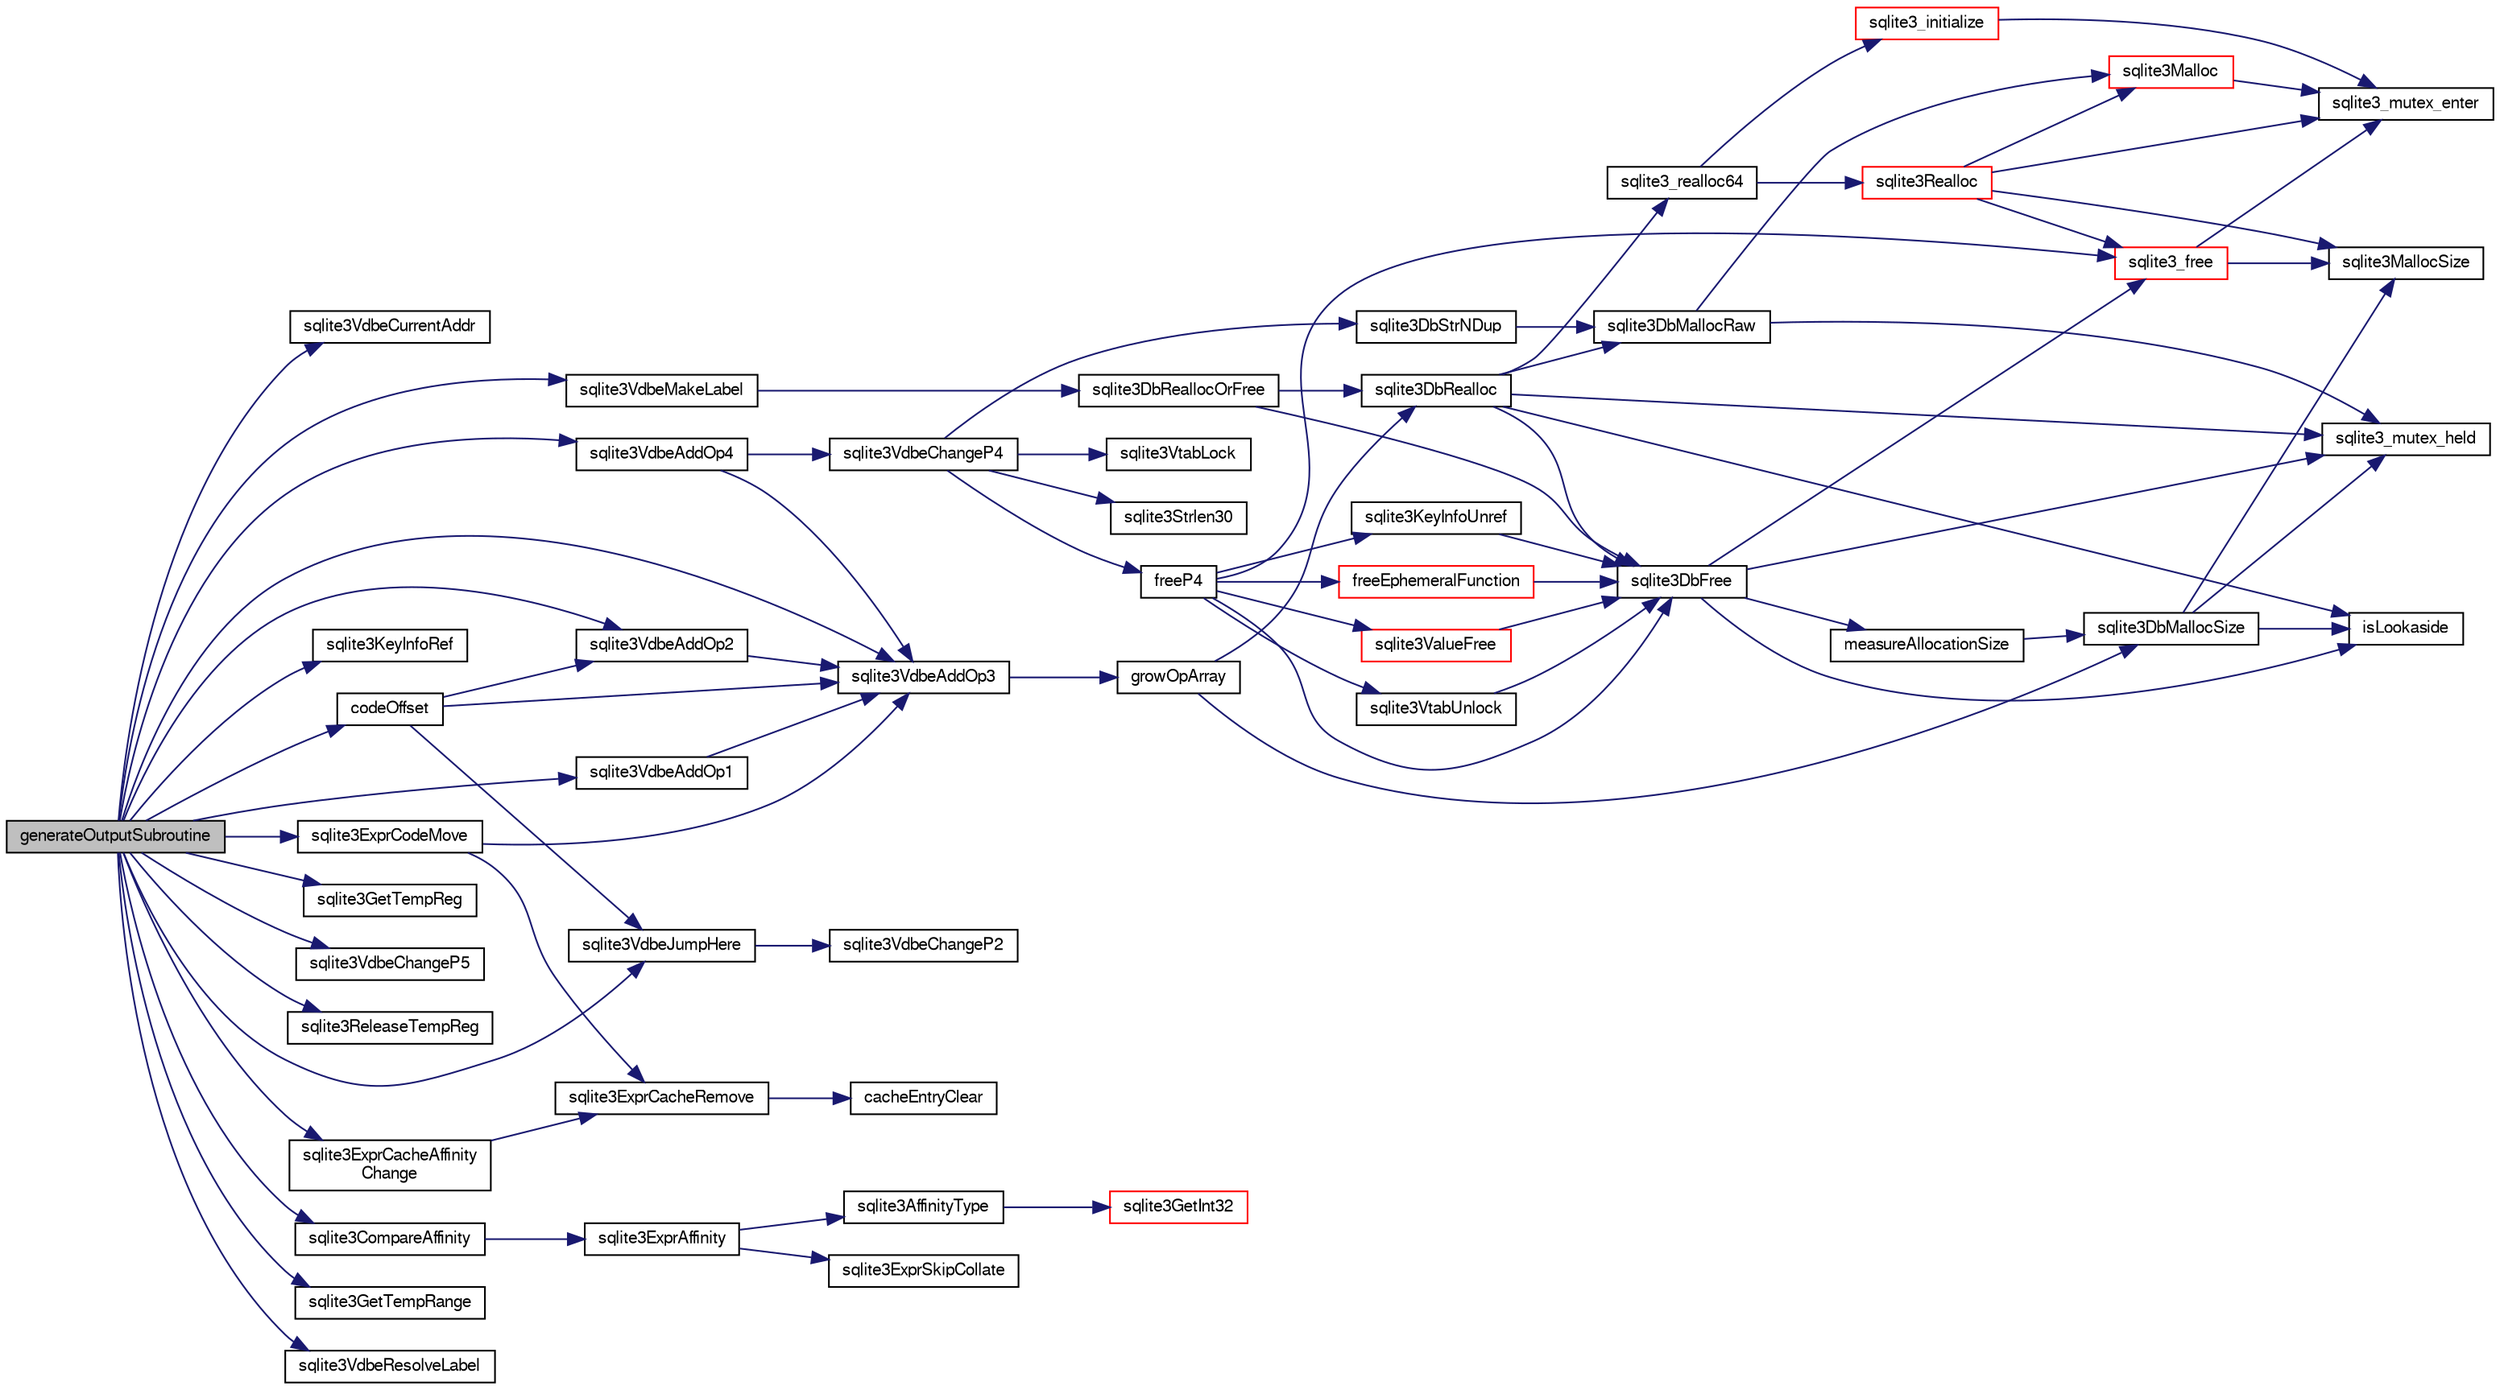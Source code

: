 digraph "generateOutputSubroutine"
{
  edge [fontname="FreeSans",fontsize="10",labelfontname="FreeSans",labelfontsize="10"];
  node [fontname="FreeSans",fontsize="10",shape=record];
  rankdir="LR";
  Node124042 [label="generateOutputSubroutine",height=0.2,width=0.4,color="black", fillcolor="grey75", style="filled", fontcolor="black"];
  Node124042 -> Node124043 [color="midnightblue",fontsize="10",style="solid",fontname="FreeSans"];
  Node124043 [label="sqlite3VdbeCurrentAddr",height=0.2,width=0.4,color="black", fillcolor="white", style="filled",URL="$sqlite3_8c.html#a5e2bf0933a091bdfd7f0acd86a894889"];
  Node124042 -> Node124044 [color="midnightblue",fontsize="10",style="solid",fontname="FreeSans"];
  Node124044 [label="sqlite3VdbeMakeLabel",height=0.2,width=0.4,color="black", fillcolor="white", style="filled",URL="$sqlite3_8c.html#acf57ce8fb6f3c634375c019f5ebe66f6"];
  Node124044 -> Node124045 [color="midnightblue",fontsize="10",style="solid",fontname="FreeSans"];
  Node124045 [label="sqlite3DbReallocOrFree",height=0.2,width=0.4,color="black", fillcolor="white", style="filled",URL="$sqlite3_8c.html#a532a9fd62eeb46b61885a0fff075231c"];
  Node124045 -> Node124046 [color="midnightblue",fontsize="10",style="solid",fontname="FreeSans"];
  Node124046 [label="sqlite3DbRealloc",height=0.2,width=0.4,color="black", fillcolor="white", style="filled",URL="$sqlite3_8c.html#ae028f4902a9d29bcaf310ff289ee87dc"];
  Node124046 -> Node124047 [color="midnightblue",fontsize="10",style="solid",fontname="FreeSans"];
  Node124047 [label="sqlite3_mutex_held",height=0.2,width=0.4,color="black", fillcolor="white", style="filled",URL="$sqlite3_8c.html#acf77da68932b6bc163c5e68547ecc3e7"];
  Node124046 -> Node124048 [color="midnightblue",fontsize="10",style="solid",fontname="FreeSans"];
  Node124048 [label="sqlite3DbMallocRaw",height=0.2,width=0.4,color="black", fillcolor="white", style="filled",URL="$sqlite3_8c.html#abbe8be0cf7175e11ddc3e2218fad924e"];
  Node124048 -> Node124047 [color="midnightblue",fontsize="10",style="solid",fontname="FreeSans"];
  Node124048 -> Node124049 [color="midnightblue",fontsize="10",style="solid",fontname="FreeSans"];
  Node124049 [label="sqlite3Malloc",height=0.2,width=0.4,color="red", fillcolor="white", style="filled",URL="$sqlite3_8c.html#a361a2eaa846b1885f123abe46f5d8b2b"];
  Node124049 -> Node124050 [color="midnightblue",fontsize="10",style="solid",fontname="FreeSans"];
  Node124050 [label="sqlite3_mutex_enter",height=0.2,width=0.4,color="black", fillcolor="white", style="filled",URL="$sqlite3_8c.html#a1c12cde690bd89f104de5cbad12a6bf5"];
  Node124046 -> Node124059 [color="midnightblue",fontsize="10",style="solid",fontname="FreeSans"];
  Node124059 [label="isLookaside",height=0.2,width=0.4,color="black", fillcolor="white", style="filled",URL="$sqlite3_8c.html#a770fa05ff9717b75e16f4d968a77b897"];
  Node124046 -> Node124060 [color="midnightblue",fontsize="10",style="solid",fontname="FreeSans"];
  Node124060 [label="sqlite3DbFree",height=0.2,width=0.4,color="black", fillcolor="white", style="filled",URL="$sqlite3_8c.html#ac70ab821a6607b4a1b909582dc37a069"];
  Node124060 -> Node124047 [color="midnightblue",fontsize="10",style="solid",fontname="FreeSans"];
  Node124060 -> Node124061 [color="midnightblue",fontsize="10",style="solid",fontname="FreeSans"];
  Node124061 [label="measureAllocationSize",height=0.2,width=0.4,color="black", fillcolor="white", style="filled",URL="$sqlite3_8c.html#a45731e644a22fdb756e2b6337224217a"];
  Node124061 -> Node124062 [color="midnightblue",fontsize="10",style="solid",fontname="FreeSans"];
  Node124062 [label="sqlite3DbMallocSize",height=0.2,width=0.4,color="black", fillcolor="white", style="filled",URL="$sqlite3_8c.html#aa397e5a8a03495203a0767abf0a71f86"];
  Node124062 -> Node124057 [color="midnightblue",fontsize="10",style="solid",fontname="FreeSans"];
  Node124057 [label="sqlite3MallocSize",height=0.2,width=0.4,color="black", fillcolor="white", style="filled",URL="$sqlite3_8c.html#acf5d2a5f35270bafb050bd2def576955"];
  Node124062 -> Node124047 [color="midnightblue",fontsize="10",style="solid",fontname="FreeSans"];
  Node124062 -> Node124059 [color="midnightblue",fontsize="10",style="solid",fontname="FreeSans"];
  Node124060 -> Node124059 [color="midnightblue",fontsize="10",style="solid",fontname="FreeSans"];
  Node124060 -> Node124063 [color="midnightblue",fontsize="10",style="solid",fontname="FreeSans"];
  Node124063 [label="sqlite3_free",height=0.2,width=0.4,color="red", fillcolor="white", style="filled",URL="$sqlite3_8c.html#a6552349e36a8a691af5487999ab09519"];
  Node124063 -> Node124050 [color="midnightblue",fontsize="10",style="solid",fontname="FreeSans"];
  Node124063 -> Node124057 [color="midnightblue",fontsize="10",style="solid",fontname="FreeSans"];
  Node124046 -> Node124064 [color="midnightblue",fontsize="10",style="solid",fontname="FreeSans"];
  Node124064 [label="sqlite3_realloc64",height=0.2,width=0.4,color="black", fillcolor="white", style="filled",URL="$sqlite3_8c.html#a3765a714077ee547e811034236dc9ecd"];
  Node124064 -> Node124065 [color="midnightblue",fontsize="10",style="solid",fontname="FreeSans"];
  Node124065 [label="sqlite3_initialize",height=0.2,width=0.4,color="red", fillcolor="white", style="filled",URL="$sqlite3_8c.html#ab0c0ee2d5d4cf8b28e9572296a8861df"];
  Node124065 -> Node124050 [color="midnightblue",fontsize="10",style="solid",fontname="FreeSans"];
  Node124064 -> Node124098 [color="midnightblue",fontsize="10",style="solid",fontname="FreeSans"];
  Node124098 [label="sqlite3Realloc",height=0.2,width=0.4,color="red", fillcolor="white", style="filled",URL="$sqlite3_8c.html#ad53aefdfc088f622e23ffe838201fe22"];
  Node124098 -> Node124049 [color="midnightblue",fontsize="10",style="solid",fontname="FreeSans"];
  Node124098 -> Node124063 [color="midnightblue",fontsize="10",style="solid",fontname="FreeSans"];
  Node124098 -> Node124057 [color="midnightblue",fontsize="10",style="solid",fontname="FreeSans"];
  Node124098 -> Node124050 [color="midnightblue",fontsize="10",style="solid",fontname="FreeSans"];
  Node124045 -> Node124060 [color="midnightblue",fontsize="10",style="solid",fontname="FreeSans"];
  Node124042 -> Node124327 [color="midnightblue",fontsize="10",style="solid",fontname="FreeSans"];
  Node124327 [label="sqlite3VdbeAddOp1",height=0.2,width=0.4,color="black", fillcolor="white", style="filled",URL="$sqlite3_8c.html#a6207112b1851d7e7d76e887ef6d72d5a"];
  Node124327 -> Node124328 [color="midnightblue",fontsize="10",style="solid",fontname="FreeSans"];
  Node124328 [label="sqlite3VdbeAddOp3",height=0.2,width=0.4,color="black", fillcolor="white", style="filled",URL="$sqlite3_8c.html#a29b4560b019211a73e1478cec7468345"];
  Node124328 -> Node124329 [color="midnightblue",fontsize="10",style="solid",fontname="FreeSans"];
  Node124329 [label="growOpArray",height=0.2,width=0.4,color="black", fillcolor="white", style="filled",URL="$sqlite3_8c.html#adb00b9ead01ffe0d757d5a6d0853ada5"];
  Node124329 -> Node124046 [color="midnightblue",fontsize="10",style="solid",fontname="FreeSans"];
  Node124329 -> Node124062 [color="midnightblue",fontsize="10",style="solid",fontname="FreeSans"];
  Node124042 -> Node124330 [color="midnightblue",fontsize="10",style="solid",fontname="FreeSans"];
  Node124330 [label="sqlite3VdbeAddOp4",height=0.2,width=0.4,color="black", fillcolor="white", style="filled",URL="$sqlite3_8c.html#a739d7a47b1c11779283b7797ea7e1d4d"];
  Node124330 -> Node124328 [color="midnightblue",fontsize="10",style="solid",fontname="FreeSans"];
  Node124330 -> Node124331 [color="midnightblue",fontsize="10",style="solid",fontname="FreeSans"];
  Node124331 [label="sqlite3VdbeChangeP4",height=0.2,width=0.4,color="black", fillcolor="white", style="filled",URL="$sqlite3_8c.html#add0d891a062d044a0c7e6fc072702830"];
  Node124331 -> Node124332 [color="midnightblue",fontsize="10",style="solid",fontname="FreeSans"];
  Node124332 [label="freeP4",height=0.2,width=0.4,color="black", fillcolor="white", style="filled",URL="$sqlite3_8c.html#aa1ec8debef2a9be5fe36a3082fd3e0f9"];
  Node124332 -> Node124060 [color="midnightblue",fontsize="10",style="solid",fontname="FreeSans"];
  Node124332 -> Node124333 [color="midnightblue",fontsize="10",style="solid",fontname="FreeSans"];
  Node124333 [label="sqlite3KeyInfoUnref",height=0.2,width=0.4,color="black", fillcolor="white", style="filled",URL="$sqlite3_8c.html#ac94cc1874ab0865db1dbbefd3886ba4a"];
  Node124333 -> Node124060 [color="midnightblue",fontsize="10",style="solid",fontname="FreeSans"];
  Node124332 -> Node124063 [color="midnightblue",fontsize="10",style="solid",fontname="FreeSans"];
  Node124332 -> Node124334 [color="midnightblue",fontsize="10",style="solid",fontname="FreeSans"];
  Node124334 [label="freeEphemeralFunction",height=0.2,width=0.4,color="red", fillcolor="white", style="filled",URL="$sqlite3_8c.html#ace0a45aad803937290f5495906773bc4"];
  Node124334 -> Node124060 [color="midnightblue",fontsize="10",style="solid",fontname="FreeSans"];
  Node124332 -> Node124336 [color="midnightblue",fontsize="10",style="solid",fontname="FreeSans"];
  Node124336 [label="sqlite3ValueFree",height=0.2,width=0.4,color="red", fillcolor="white", style="filled",URL="$sqlite3_8c.html#afeed84c3f344a833d15c7209265dc520"];
  Node124336 -> Node124060 [color="midnightblue",fontsize="10",style="solid",fontname="FreeSans"];
  Node124332 -> Node124337 [color="midnightblue",fontsize="10",style="solid",fontname="FreeSans"];
  Node124337 [label="sqlite3VtabUnlock",height=0.2,width=0.4,color="black", fillcolor="white", style="filled",URL="$sqlite3_8c.html#a8b3341682c7724d767ebc8288b9063b4"];
  Node124337 -> Node124060 [color="midnightblue",fontsize="10",style="solid",fontname="FreeSans"];
  Node124331 -> Node124338 [color="midnightblue",fontsize="10",style="solid",fontname="FreeSans"];
  Node124338 [label="sqlite3VtabLock",height=0.2,width=0.4,color="black", fillcolor="white", style="filled",URL="$sqlite3_8c.html#aa2b6bcc2ba2b313da4b72e6b0d83dea6"];
  Node124331 -> Node124110 [color="midnightblue",fontsize="10",style="solid",fontname="FreeSans"];
  Node124110 [label="sqlite3Strlen30",height=0.2,width=0.4,color="black", fillcolor="white", style="filled",URL="$sqlite3_8c.html#a3dcd80ba41f1a308193dee74857b62a7"];
  Node124331 -> Node124318 [color="midnightblue",fontsize="10",style="solid",fontname="FreeSans"];
  Node124318 [label="sqlite3DbStrNDup",height=0.2,width=0.4,color="black", fillcolor="white", style="filled",URL="$sqlite3_8c.html#a48e8c757f70cba60fe83ce00ad8de713"];
  Node124318 -> Node124048 [color="midnightblue",fontsize="10",style="solid",fontname="FreeSans"];
  Node124042 -> Node124339 [color="midnightblue",fontsize="10",style="solid",fontname="FreeSans"];
  Node124339 [label="sqlite3KeyInfoRef",height=0.2,width=0.4,color="black", fillcolor="white", style="filled",URL="$sqlite3_8c.html#a9e5927c098215a56d3c29d4fab6f78cc"];
  Node124042 -> Node124328 [color="midnightblue",fontsize="10",style="solid",fontname="FreeSans"];
  Node124042 -> Node124340 [color="midnightblue",fontsize="10",style="solid",fontname="FreeSans"];
  Node124340 [label="sqlite3VdbeJumpHere",height=0.2,width=0.4,color="black", fillcolor="white", style="filled",URL="$sqlite3_8c.html#a95562175c9105ba0abe1d4dc6f8a39d4"];
  Node124340 -> Node124341 [color="midnightblue",fontsize="10",style="solid",fontname="FreeSans"];
  Node124341 [label="sqlite3VdbeChangeP2",height=0.2,width=0.4,color="black", fillcolor="white", style="filled",URL="$sqlite3_8c.html#aaf43838cdd2fd0e5e834e2ef214ab26c"];
  Node124042 -> Node124342 [color="midnightblue",fontsize="10",style="solid",fontname="FreeSans"];
  Node124342 [label="sqlite3VdbeAddOp2",height=0.2,width=0.4,color="black", fillcolor="white", style="filled",URL="$sqlite3_8c.html#ae87204d7b069da19e4db0404c6deaae5"];
  Node124342 -> Node124328 [color="midnightblue",fontsize="10",style="solid",fontname="FreeSans"];
  Node124042 -> Node124343 [color="midnightblue",fontsize="10",style="solid",fontname="FreeSans"];
  Node124343 [label="codeOffset",height=0.2,width=0.4,color="black", fillcolor="white", style="filled",URL="$sqlite3_8c.html#ae88ce7cb8f3d8cac2ab3dd68eabd826e"];
  Node124343 -> Node124328 [color="midnightblue",fontsize="10",style="solid",fontname="FreeSans"];
  Node124343 -> Node124342 [color="midnightblue",fontsize="10",style="solid",fontname="FreeSans"];
  Node124343 -> Node124340 [color="midnightblue",fontsize="10",style="solid",fontname="FreeSans"];
  Node124042 -> Node124344 [color="midnightblue",fontsize="10",style="solid",fontname="FreeSans"];
  Node124344 [label="sqlite3GetTempReg",height=0.2,width=0.4,color="black", fillcolor="white", style="filled",URL="$sqlite3_8c.html#ab58586b4abaefcc5df42af9d1e84d8fb"];
  Node124042 -> Node124345 [color="midnightblue",fontsize="10",style="solid",fontname="FreeSans"];
  Node124345 [label="sqlite3VdbeChangeP5",height=0.2,width=0.4,color="black", fillcolor="white", style="filled",URL="$sqlite3_8c.html#a4dde2e4087eda945511b05d667050740"];
  Node124042 -> Node124346 [color="midnightblue",fontsize="10",style="solid",fontname="FreeSans"];
  Node124346 [label="sqlite3ReleaseTempReg",height=0.2,width=0.4,color="black", fillcolor="white", style="filled",URL="$sqlite3_8c.html#a48d55dce63ac590c3b0fc464abb67ad7"];
  Node124042 -> Node124347 [color="midnightblue",fontsize="10",style="solid",fontname="FreeSans"];
  Node124347 [label="sqlite3CompareAffinity",height=0.2,width=0.4,color="black", fillcolor="white", style="filled",URL="$sqlite3_8c.html#a4bd560a9a6a8d11bec0a070a46eb38fa"];
  Node124347 -> Node124348 [color="midnightblue",fontsize="10",style="solid",fontname="FreeSans"];
  Node124348 [label="sqlite3ExprAffinity",height=0.2,width=0.4,color="black", fillcolor="white", style="filled",URL="$sqlite3_8c.html#aca6a667380b05650f917422118d8b7d3"];
  Node124348 -> Node124349 [color="midnightblue",fontsize="10",style="solid",fontname="FreeSans"];
  Node124349 [label="sqlite3ExprSkipCollate",height=0.2,width=0.4,color="black", fillcolor="white", style="filled",URL="$sqlite3_8c.html#a91b59896d4e3534de7c33940dca8537c"];
  Node124348 -> Node124350 [color="midnightblue",fontsize="10",style="solid",fontname="FreeSans"];
  Node124350 [label="sqlite3AffinityType",height=0.2,width=0.4,color="black", fillcolor="white", style="filled",URL="$sqlite3_8c.html#ad3b6641027549ec6634f6239256676bd"];
  Node124350 -> Node124351 [color="midnightblue",fontsize="10",style="solid",fontname="FreeSans"];
  Node124351 [label="sqlite3GetInt32",height=0.2,width=0.4,color="red", fillcolor="white", style="filled",URL="$sqlite3_8c.html#a5f876209b4343549fc9224cd11c70928"];
  Node124042 -> Node124353 [color="midnightblue",fontsize="10",style="solid",fontname="FreeSans"];
  Node124353 [label="sqlite3ExprCacheAffinity\lChange",height=0.2,width=0.4,color="black", fillcolor="white", style="filled",URL="$sqlite3_8c.html#ae2ddbefd00ac32ed8a46309e7dc19a2e"];
  Node124353 -> Node124354 [color="midnightblue",fontsize="10",style="solid",fontname="FreeSans"];
  Node124354 [label="sqlite3ExprCacheRemove",height=0.2,width=0.4,color="black", fillcolor="white", style="filled",URL="$sqlite3_8c.html#a8b53d9568d9b40b6fc39428b3a19bc5d"];
  Node124354 -> Node124355 [color="midnightblue",fontsize="10",style="solid",fontname="FreeSans"];
  Node124355 [label="cacheEntryClear",height=0.2,width=0.4,color="black", fillcolor="white", style="filled",URL="$sqlite3_8c.html#a695836faaedd1f2926d828f459bce76e"];
  Node124042 -> Node124356 [color="midnightblue",fontsize="10",style="solid",fontname="FreeSans"];
  Node124356 [label="sqlite3ExprCodeMove",height=0.2,width=0.4,color="black", fillcolor="white", style="filled",URL="$sqlite3_8c.html#a4af6a1789acfaec0521b5f2013f04de7"];
  Node124356 -> Node124328 [color="midnightblue",fontsize="10",style="solid",fontname="FreeSans"];
  Node124356 -> Node124354 [color="midnightblue",fontsize="10",style="solid",fontname="FreeSans"];
  Node124042 -> Node124357 [color="midnightblue",fontsize="10",style="solid",fontname="FreeSans"];
  Node124357 [label="sqlite3GetTempRange",height=0.2,width=0.4,color="black", fillcolor="white", style="filled",URL="$sqlite3_8c.html#a75c8f9ab8d6f3d1dfe6fe777928fba61"];
  Node124042 -> Node124358 [color="midnightblue",fontsize="10",style="solid",fontname="FreeSans"];
  Node124358 [label="sqlite3VdbeResolveLabel",height=0.2,width=0.4,color="black", fillcolor="white", style="filled",URL="$sqlite3_8c.html#a0a86f82356e392d9a84a008559c1aeeb"];
}
